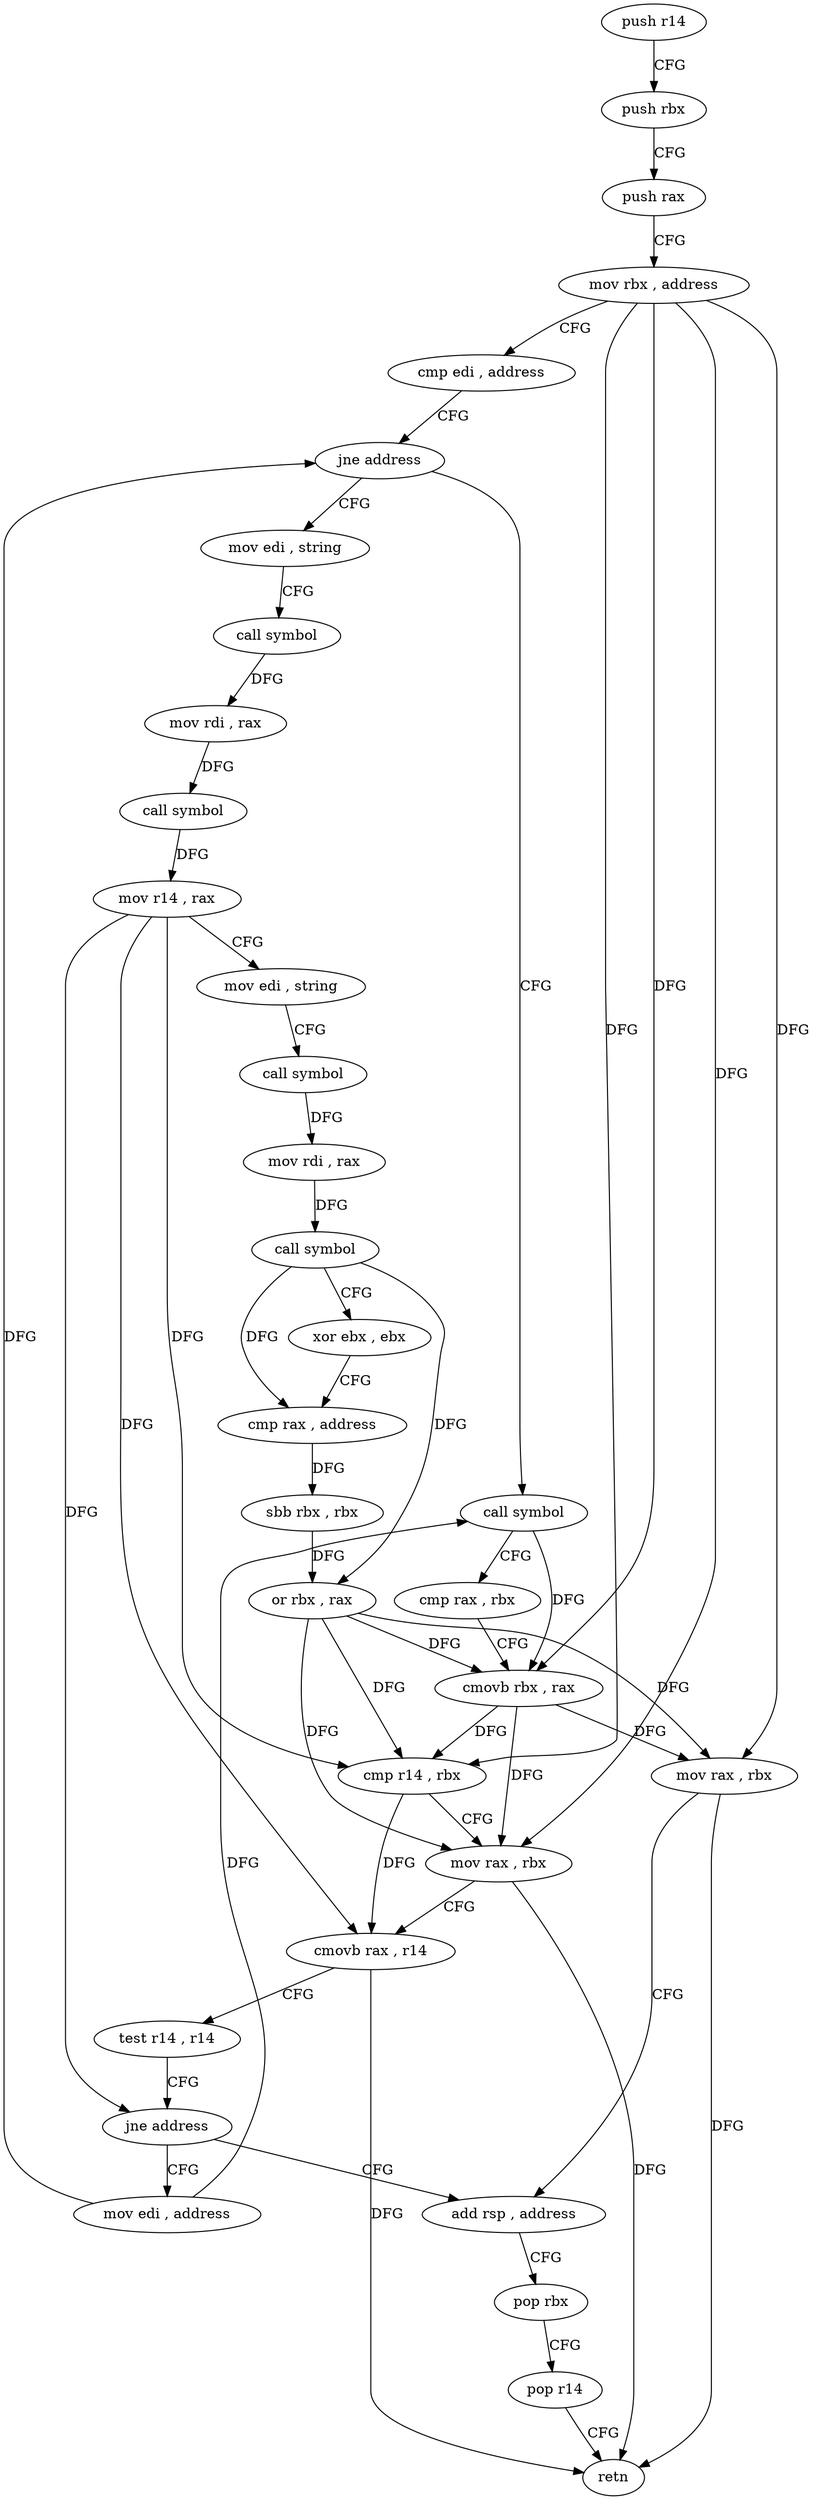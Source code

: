 digraph "func" {
"4204400" [label = "push r14" ]
"4204402" [label = "push rbx" ]
"4204403" [label = "push rax" ]
"4204404" [label = "mov rbx , address" ]
"4204411" [label = "cmp edi , address" ]
"4204414" [label = "jne address" ]
"4204487" [label = "call symbol" ]
"4204416" [label = "mov edi , string" ]
"4204492" [label = "cmp rax , rbx" ]
"4204495" [label = "cmovb rbx , rax" ]
"4204499" [label = "mov rax , rbx" ]
"4204502" [label = "add rsp , address" ]
"4204421" [label = "call symbol" ]
"4204426" [label = "mov rdi , rax" ]
"4204429" [label = "call symbol" ]
"4204434" [label = "mov r14 , rax" ]
"4204437" [label = "mov edi , string" ]
"4204442" [label = "call symbol" ]
"4204447" [label = "mov rdi , rax" ]
"4204450" [label = "call symbol" ]
"4204455" [label = "xor ebx , ebx" ]
"4204457" [label = "cmp rax , address" ]
"4204461" [label = "sbb rbx , rbx" ]
"4204464" [label = "or rbx , rax" ]
"4204467" [label = "cmp r14 , rbx" ]
"4204470" [label = "mov rax , rbx" ]
"4204473" [label = "cmovb rax , r14" ]
"4204477" [label = "test r14 , r14" ]
"4204480" [label = "jne address" ]
"4204482" [label = "mov edi , address" ]
"4204506" [label = "pop rbx" ]
"4204507" [label = "pop r14" ]
"4204509" [label = "retn" ]
"4204400" -> "4204402" [ label = "CFG" ]
"4204402" -> "4204403" [ label = "CFG" ]
"4204403" -> "4204404" [ label = "CFG" ]
"4204404" -> "4204411" [ label = "CFG" ]
"4204404" -> "4204495" [ label = "DFG" ]
"4204404" -> "4204467" [ label = "DFG" ]
"4204404" -> "4204470" [ label = "DFG" ]
"4204404" -> "4204499" [ label = "DFG" ]
"4204411" -> "4204414" [ label = "CFG" ]
"4204414" -> "4204487" [ label = "CFG" ]
"4204414" -> "4204416" [ label = "CFG" ]
"4204487" -> "4204492" [ label = "CFG" ]
"4204487" -> "4204495" [ label = "DFG" ]
"4204416" -> "4204421" [ label = "CFG" ]
"4204492" -> "4204495" [ label = "CFG" ]
"4204495" -> "4204499" [ label = "DFG" ]
"4204495" -> "4204467" [ label = "DFG" ]
"4204495" -> "4204470" [ label = "DFG" ]
"4204499" -> "4204502" [ label = "CFG" ]
"4204499" -> "4204509" [ label = "DFG" ]
"4204502" -> "4204506" [ label = "CFG" ]
"4204421" -> "4204426" [ label = "DFG" ]
"4204426" -> "4204429" [ label = "DFG" ]
"4204429" -> "4204434" [ label = "DFG" ]
"4204434" -> "4204437" [ label = "CFG" ]
"4204434" -> "4204467" [ label = "DFG" ]
"4204434" -> "4204473" [ label = "DFG" ]
"4204434" -> "4204480" [ label = "DFG" ]
"4204437" -> "4204442" [ label = "CFG" ]
"4204442" -> "4204447" [ label = "DFG" ]
"4204447" -> "4204450" [ label = "DFG" ]
"4204450" -> "4204455" [ label = "CFG" ]
"4204450" -> "4204457" [ label = "DFG" ]
"4204450" -> "4204464" [ label = "DFG" ]
"4204455" -> "4204457" [ label = "CFG" ]
"4204457" -> "4204461" [ label = "DFG" ]
"4204461" -> "4204464" [ label = "DFG" ]
"4204464" -> "4204467" [ label = "DFG" ]
"4204464" -> "4204495" [ label = "DFG" ]
"4204464" -> "4204470" [ label = "DFG" ]
"4204464" -> "4204499" [ label = "DFG" ]
"4204467" -> "4204470" [ label = "CFG" ]
"4204467" -> "4204473" [ label = "DFG" ]
"4204470" -> "4204473" [ label = "CFG" ]
"4204470" -> "4204509" [ label = "DFG" ]
"4204473" -> "4204477" [ label = "CFG" ]
"4204473" -> "4204509" [ label = "DFG" ]
"4204477" -> "4204480" [ label = "CFG" ]
"4204480" -> "4204502" [ label = "CFG" ]
"4204480" -> "4204482" [ label = "CFG" ]
"4204482" -> "4204487" [ label = "DFG" ]
"4204482" -> "4204414" [ label = "DFG" ]
"4204506" -> "4204507" [ label = "CFG" ]
"4204507" -> "4204509" [ label = "CFG" ]
}
